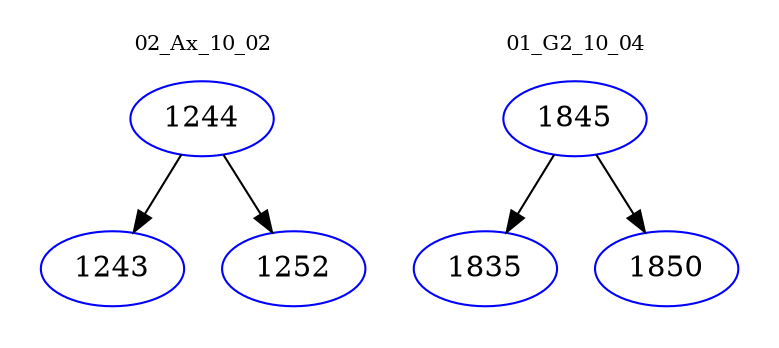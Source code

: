 digraph{
subgraph cluster_0 {
color = white
label = "02_Ax_10_02";
fontsize=10;
T0_1244 [label="1244", color="blue"]
T0_1244 -> T0_1243 [color="black"]
T0_1243 [label="1243", color="blue"]
T0_1244 -> T0_1252 [color="black"]
T0_1252 [label="1252", color="blue"]
}
subgraph cluster_1 {
color = white
label = "01_G2_10_04";
fontsize=10;
T1_1845 [label="1845", color="blue"]
T1_1845 -> T1_1835 [color="black"]
T1_1835 [label="1835", color="blue"]
T1_1845 -> T1_1850 [color="black"]
T1_1850 [label="1850", color="blue"]
}
}
